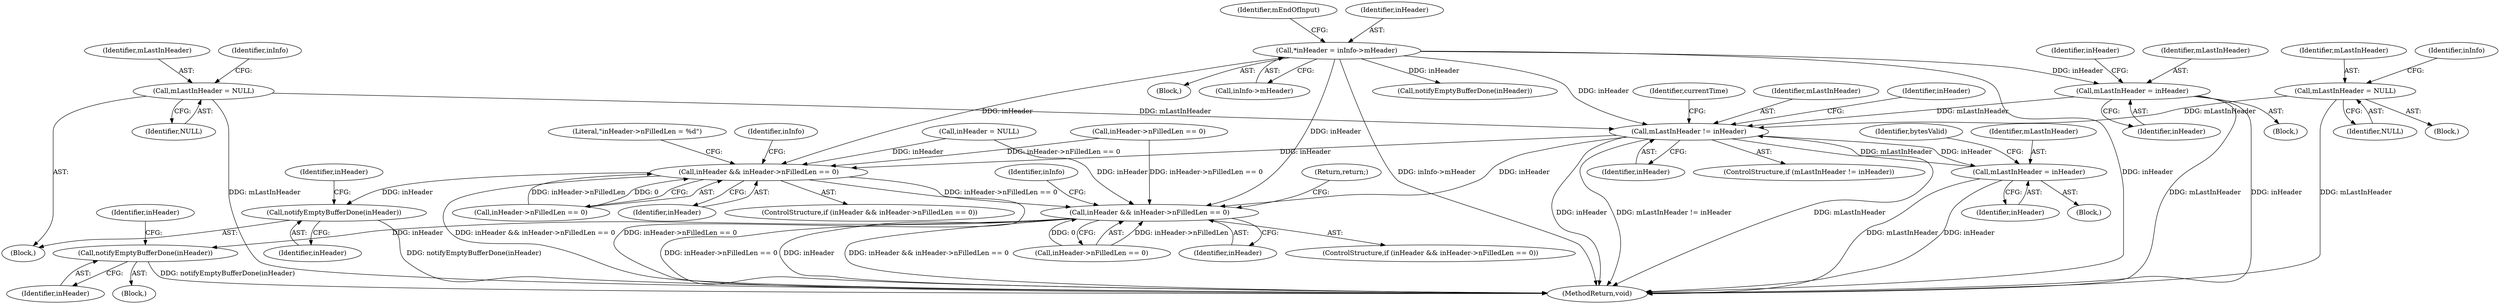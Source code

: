 digraph "0_Android_8e438e153f661e9df8db0ac41d587e940352df06@pointer" {
"1000480" [label="(Call,mLastInHeader != inHeader)"];
"1000524" [label="(Call,mLastInHeader = inHeader)"];
"1000155" [label="(Call,*inHeader = inInfo->mHeader)"];
"1000488" [label="(Call,mLastInHeader = inHeader)"];
"1000480" [label="(Call,mLastInHeader != inHeader)"];
"1000313" [label="(Call,mLastInHeader = NULL)"];
"1000879" [label="(Call,mLastInHeader = NULL)"];
"1000809" [label="(Call,inHeader && inHeader->nFilledLen == 0)"];
"1000832" [label="(Call,notifyEmptyBufferDone(inHeader))"];
"1000862" [label="(Call,inHeader && inHeader->nFilledLen == 0)"];
"1000885" [label="(Call,notifyEmptyBufferDone(inHeader))"];
"1000529" [label="(Identifier,inHeader)"];
"1000479" [label="(ControlStructure,if (mLastInHeader != inHeader))"];
"1000300" [label="(Call,inHeader->nFilledLen == 0)"];
"1000872" [label="(Identifier,inInfo)"];
"1000315" [label="(Identifier,NULL)"];
"1000810" [label="(Identifier,inHeader)"];
"1000524" [label="(Call,mLastInHeader = inHeader)"];
"1000809" [label="(Call,inHeader && inHeader->nFilledLen == 0)"];
"1000835" [label="(Identifier,inHeader)"];
"1000486" [label="(Identifier,inHeader)"];
"1000832" [label="(Call,notifyEmptyBufferDone(inHeader))"];
"1000489" [label="(Identifier,mLastInHeader)"];
"1000155" [label="(Call,*inHeader = inInfo->mHeader)"];
"1000526" [label="(Identifier,inHeader)"];
"1000837" [label="(Return,return;)"];
"1000888" [label="(Identifier,inHeader)"];
"1000483" [label="(Block,)"];
"1000808" [label="(ControlStructure,if (inHeader && inHeader->nFilledLen == 0))"];
"1000819" [label="(Identifier,inInfo)"];
"1000879" [label="(Call,mLastInHeader = NULL)"];
"1000317" [label="(Identifier,inInfo)"];
"1000816" [label="(Block,)"];
"1000537" [label="(Identifier,bytesValid)"];
"1000893" [label="(Literal,\"inHeader->nFilledLen = %d\")"];
"1000313" [label="(Call,mLastInHeader = NULL)"];
"1000161" [label="(Identifier,mEndOfInput)"];
"1000885" [label="(Call,notifyEmptyBufferDone(inHeader))"];
"1000305" [label="(Block,)"];
"1000864" [label="(Call,inHeader->nFilledLen == 0)"];
"1000525" [label="(Identifier,mLastInHeader)"];
"1000881" [label="(Identifier,NULL)"];
"1000880" [label="(Identifier,mLastInHeader)"];
"1000883" [label="(Identifier,inInfo)"];
"1000861" [label="(ControlStructure,if (inHeader && inHeader->nFilledLen == 0))"];
"1000319" [label="(Call,notifyEmptyBufferDone(inHeader))"];
"1000505" [label="(Block,)"];
"1000887" [label="(Call,inHeader = NULL)"];
"1001437" [label="(MethodReturn,void)"];
"1000495" [label="(Identifier,currentTime)"];
"1000156" [label="(Identifier,inHeader)"];
"1000863" [label="(Identifier,inHeader)"];
"1000482" [label="(Identifier,inHeader)"];
"1000480" [label="(Call,mLastInHeader != inHeader)"];
"1000869" [label="(Block,)"];
"1000481" [label="(Identifier,mLastInHeader)"];
"1000490" [label="(Identifier,inHeader)"];
"1000833" [label="(Identifier,inHeader)"];
"1000147" [label="(Block,)"];
"1000157" [label="(Call,inInfo->mHeader)"];
"1000886" [label="(Identifier,inHeader)"];
"1000811" [label="(Call,inHeader->nFilledLen == 0)"];
"1000314" [label="(Identifier,mLastInHeader)"];
"1000862" [label="(Call,inHeader && inHeader->nFilledLen == 0)"];
"1000488" [label="(Call,mLastInHeader = inHeader)"];
"1000480" -> "1000479"  [label="AST: "];
"1000480" -> "1000482"  [label="CFG: "];
"1000481" -> "1000480"  [label="AST: "];
"1000482" -> "1000480"  [label="AST: "];
"1000486" -> "1000480"  [label="CFG: "];
"1000495" -> "1000480"  [label="CFG: "];
"1000480" -> "1001437"  [label="DDG: mLastInHeader != inHeader"];
"1000480" -> "1001437"  [label="DDG: mLastInHeader"];
"1000480" -> "1001437"  [label="DDG: inHeader"];
"1000524" -> "1000480"  [label="DDG: mLastInHeader"];
"1000488" -> "1000480"  [label="DDG: mLastInHeader"];
"1000313" -> "1000480"  [label="DDG: mLastInHeader"];
"1000879" -> "1000480"  [label="DDG: mLastInHeader"];
"1000155" -> "1000480"  [label="DDG: inHeader"];
"1000480" -> "1000488"  [label="DDG: inHeader"];
"1000480" -> "1000809"  [label="DDG: inHeader"];
"1000480" -> "1000862"  [label="DDG: inHeader"];
"1000524" -> "1000505"  [label="AST: "];
"1000524" -> "1000526"  [label="CFG: "];
"1000525" -> "1000524"  [label="AST: "];
"1000526" -> "1000524"  [label="AST: "];
"1000529" -> "1000524"  [label="CFG: "];
"1000524" -> "1001437"  [label="DDG: mLastInHeader"];
"1000524" -> "1001437"  [label="DDG: inHeader"];
"1000155" -> "1000524"  [label="DDG: inHeader"];
"1000155" -> "1000147"  [label="AST: "];
"1000155" -> "1000157"  [label="CFG: "];
"1000156" -> "1000155"  [label="AST: "];
"1000157" -> "1000155"  [label="AST: "];
"1000161" -> "1000155"  [label="CFG: "];
"1000155" -> "1001437"  [label="DDG: inInfo->mHeader"];
"1000155" -> "1001437"  [label="DDG: inHeader"];
"1000155" -> "1000319"  [label="DDG: inHeader"];
"1000155" -> "1000809"  [label="DDG: inHeader"];
"1000155" -> "1000862"  [label="DDG: inHeader"];
"1000488" -> "1000483"  [label="AST: "];
"1000488" -> "1000490"  [label="CFG: "];
"1000489" -> "1000488"  [label="AST: "];
"1000490" -> "1000488"  [label="AST: "];
"1000537" -> "1000488"  [label="CFG: "];
"1000488" -> "1001437"  [label="DDG: mLastInHeader"];
"1000488" -> "1001437"  [label="DDG: inHeader"];
"1000313" -> "1000305"  [label="AST: "];
"1000313" -> "1000315"  [label="CFG: "];
"1000314" -> "1000313"  [label="AST: "];
"1000315" -> "1000313"  [label="AST: "];
"1000317" -> "1000313"  [label="CFG: "];
"1000313" -> "1001437"  [label="DDG: mLastInHeader"];
"1000879" -> "1000869"  [label="AST: "];
"1000879" -> "1000881"  [label="CFG: "];
"1000880" -> "1000879"  [label="AST: "];
"1000881" -> "1000879"  [label="AST: "];
"1000883" -> "1000879"  [label="CFG: "];
"1000879" -> "1001437"  [label="DDG: mLastInHeader"];
"1000809" -> "1000808"  [label="AST: "];
"1000809" -> "1000810"  [label="CFG: "];
"1000809" -> "1000811"  [label="CFG: "];
"1000810" -> "1000809"  [label="AST: "];
"1000811" -> "1000809"  [label="AST: "];
"1000819" -> "1000809"  [label="CFG: "];
"1000837" -> "1000809"  [label="CFG: "];
"1000809" -> "1001437"  [label="DDG: inHeader"];
"1000809" -> "1001437"  [label="DDG: inHeader && inHeader->nFilledLen == 0"];
"1000809" -> "1001437"  [label="DDG: inHeader->nFilledLen == 0"];
"1000887" -> "1000809"  [label="DDG: inHeader"];
"1000811" -> "1000809"  [label="DDG: inHeader->nFilledLen"];
"1000811" -> "1000809"  [label="DDG: 0"];
"1000862" -> "1000809"  [label="DDG: inHeader->nFilledLen == 0"];
"1000300" -> "1000809"  [label="DDG: inHeader->nFilledLen == 0"];
"1000809" -> "1000832"  [label="DDG: inHeader"];
"1000832" -> "1000816"  [label="AST: "];
"1000832" -> "1000833"  [label="CFG: "];
"1000833" -> "1000832"  [label="AST: "];
"1000835" -> "1000832"  [label="CFG: "];
"1000832" -> "1001437"  [label="DDG: notifyEmptyBufferDone(inHeader)"];
"1000862" -> "1000861"  [label="AST: "];
"1000862" -> "1000863"  [label="CFG: "];
"1000862" -> "1000864"  [label="CFG: "];
"1000863" -> "1000862"  [label="AST: "];
"1000864" -> "1000862"  [label="AST: "];
"1000872" -> "1000862"  [label="CFG: "];
"1000893" -> "1000862"  [label="CFG: "];
"1000862" -> "1001437"  [label="DDG: inHeader->nFilledLen == 0"];
"1000862" -> "1001437"  [label="DDG: inHeader && inHeader->nFilledLen == 0"];
"1000887" -> "1000862"  [label="DDG: inHeader"];
"1000864" -> "1000862"  [label="DDG: inHeader->nFilledLen"];
"1000864" -> "1000862"  [label="DDG: 0"];
"1000300" -> "1000862"  [label="DDG: inHeader->nFilledLen == 0"];
"1000862" -> "1000885"  [label="DDG: inHeader"];
"1000885" -> "1000869"  [label="AST: "];
"1000885" -> "1000886"  [label="CFG: "];
"1000886" -> "1000885"  [label="AST: "];
"1000888" -> "1000885"  [label="CFG: "];
"1000885" -> "1001437"  [label="DDG: notifyEmptyBufferDone(inHeader)"];
}

